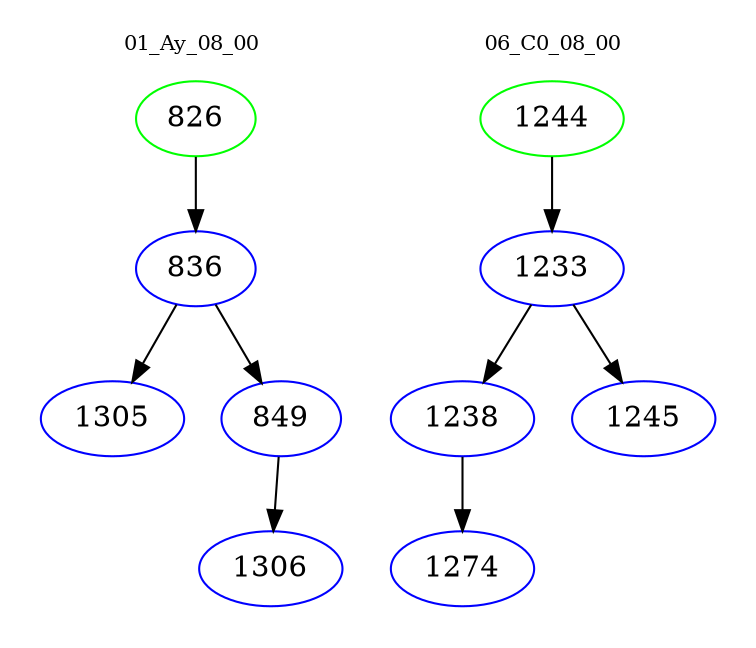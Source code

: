 digraph{
subgraph cluster_0 {
color = white
label = "01_Ay_08_00";
fontsize=10;
T0_826 [label="826", color="green"]
T0_826 -> T0_836 [color="black"]
T0_836 [label="836", color="blue"]
T0_836 -> T0_1305 [color="black"]
T0_1305 [label="1305", color="blue"]
T0_836 -> T0_849 [color="black"]
T0_849 [label="849", color="blue"]
T0_849 -> T0_1306 [color="black"]
T0_1306 [label="1306", color="blue"]
}
subgraph cluster_1 {
color = white
label = "06_C0_08_00";
fontsize=10;
T1_1244 [label="1244", color="green"]
T1_1244 -> T1_1233 [color="black"]
T1_1233 [label="1233", color="blue"]
T1_1233 -> T1_1238 [color="black"]
T1_1238 [label="1238", color="blue"]
T1_1238 -> T1_1274 [color="black"]
T1_1274 [label="1274", color="blue"]
T1_1233 -> T1_1245 [color="black"]
T1_1245 [label="1245", color="blue"]
}
}
